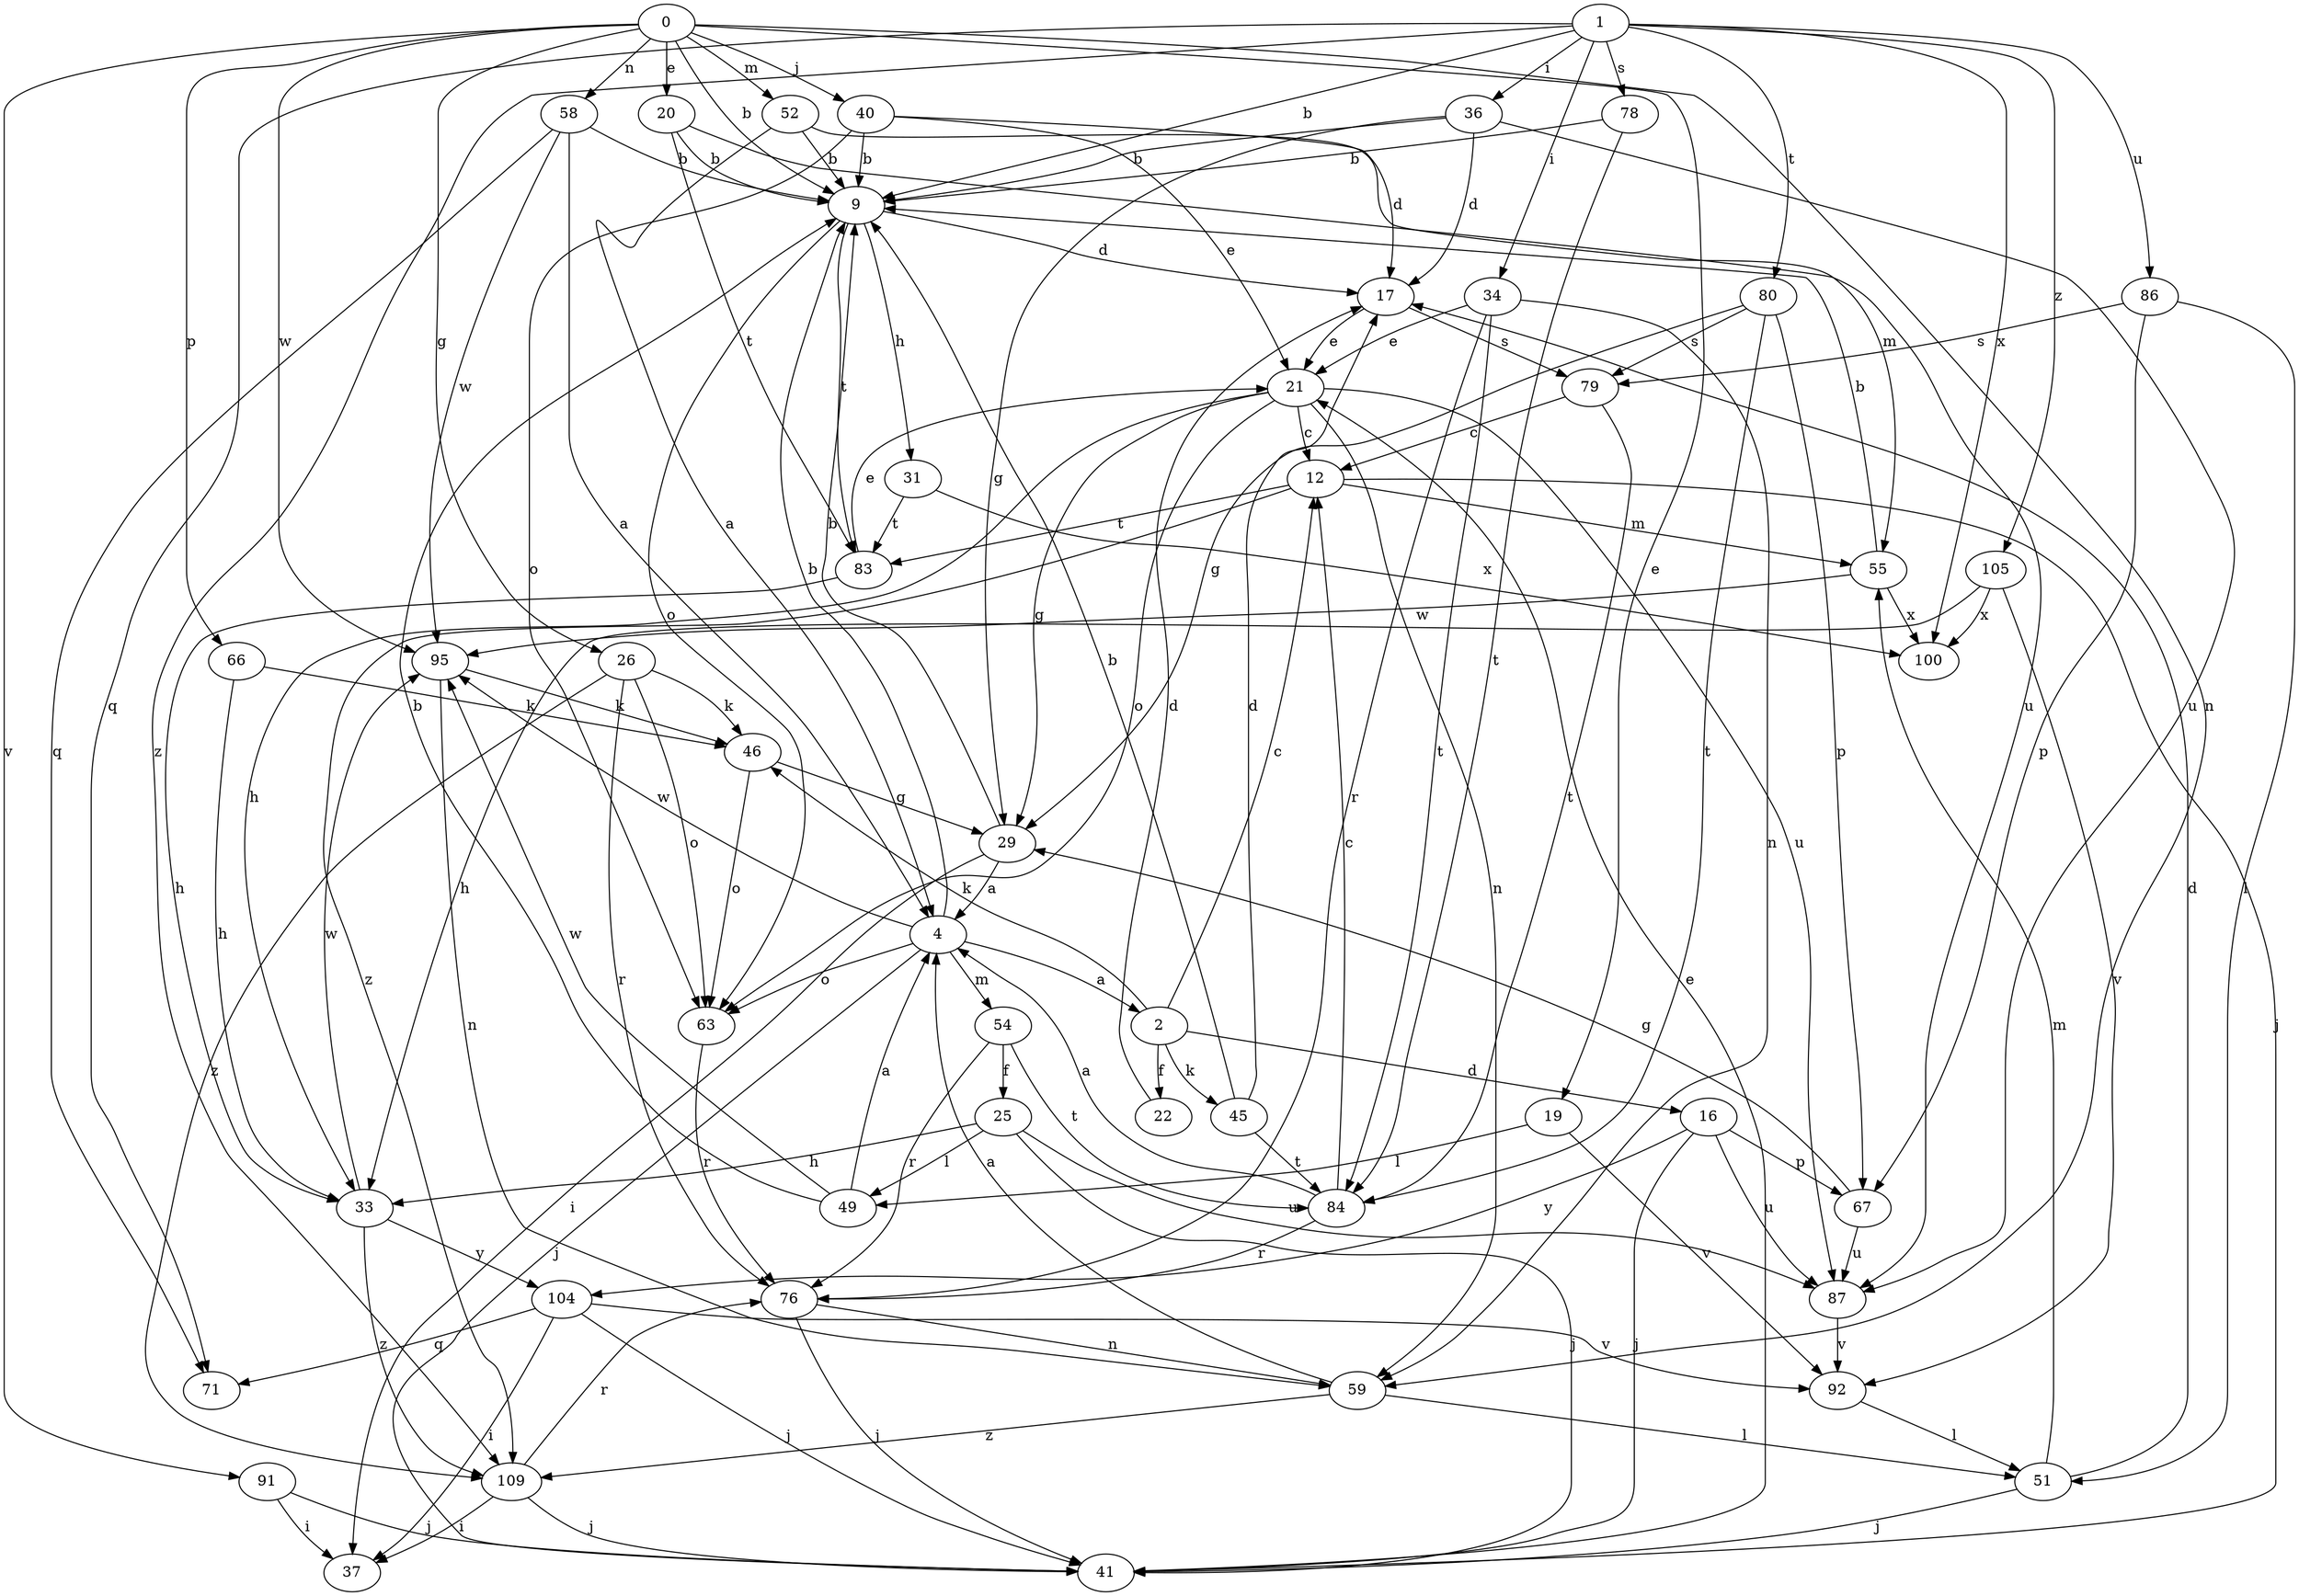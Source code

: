 strict digraph  {
0;
1;
2;
4;
9;
12;
16;
17;
19;
20;
21;
22;
25;
26;
29;
31;
33;
34;
36;
37;
40;
41;
45;
46;
49;
51;
52;
54;
55;
58;
59;
63;
66;
67;
71;
76;
78;
79;
80;
83;
84;
86;
87;
91;
92;
95;
100;
104;
105;
109;
0 -> 9  [label=b];
0 -> 19  [label=e];
0 -> 20  [label=e];
0 -> 26  [label=g];
0 -> 40  [label=j];
0 -> 52  [label=m];
0 -> 58  [label=n];
0 -> 59  [label=n];
0 -> 66  [label=p];
0 -> 91  [label=v];
0 -> 95  [label=w];
1 -> 9  [label=b];
1 -> 34  [label=i];
1 -> 36  [label=i];
1 -> 71  [label=q];
1 -> 78  [label=s];
1 -> 80  [label=t];
1 -> 86  [label=u];
1 -> 100  [label=x];
1 -> 105  [label=z];
1 -> 109  [label=z];
2 -> 12  [label=c];
2 -> 16  [label=d];
2 -> 22  [label=f];
2 -> 45  [label=k];
2 -> 46  [label=k];
4 -> 2  [label=a];
4 -> 9  [label=b];
4 -> 41  [label=j];
4 -> 54  [label=m];
4 -> 63  [label=o];
4 -> 95  [label=w];
9 -> 17  [label=d];
9 -> 31  [label=h];
9 -> 63  [label=o];
9 -> 83  [label=t];
12 -> 41  [label=j];
12 -> 55  [label=m];
12 -> 83  [label=t];
12 -> 109  [label=z];
16 -> 41  [label=j];
16 -> 67  [label=p];
16 -> 87  [label=u];
16 -> 104  [label=y];
17 -> 21  [label=e];
17 -> 79  [label=s];
19 -> 49  [label=l];
19 -> 92  [label=v];
20 -> 9  [label=b];
20 -> 83  [label=t];
20 -> 87  [label=u];
21 -> 12  [label=c];
21 -> 29  [label=g];
21 -> 33  [label=h];
21 -> 59  [label=n];
21 -> 63  [label=o];
21 -> 87  [label=u];
22 -> 17  [label=d];
25 -> 33  [label=h];
25 -> 41  [label=j];
25 -> 49  [label=l];
25 -> 87  [label=u];
26 -> 46  [label=k];
26 -> 63  [label=o];
26 -> 76  [label=r];
26 -> 109  [label=z];
29 -> 4  [label=a];
29 -> 9  [label=b];
29 -> 37  [label=i];
31 -> 83  [label=t];
31 -> 100  [label=x];
33 -> 95  [label=w];
33 -> 104  [label=y];
33 -> 109  [label=z];
34 -> 21  [label=e];
34 -> 59  [label=n];
34 -> 76  [label=r];
34 -> 84  [label=t];
36 -> 9  [label=b];
36 -> 17  [label=d];
36 -> 29  [label=g];
36 -> 87  [label=u];
40 -> 9  [label=b];
40 -> 17  [label=d];
40 -> 21  [label=e];
40 -> 63  [label=o];
41 -> 21  [label=e];
45 -> 9  [label=b];
45 -> 17  [label=d];
45 -> 84  [label=t];
46 -> 29  [label=g];
46 -> 63  [label=o];
49 -> 4  [label=a];
49 -> 9  [label=b];
49 -> 95  [label=w];
51 -> 17  [label=d];
51 -> 41  [label=j];
51 -> 55  [label=m];
52 -> 4  [label=a];
52 -> 9  [label=b];
52 -> 55  [label=m];
54 -> 25  [label=f];
54 -> 76  [label=r];
54 -> 84  [label=t];
55 -> 9  [label=b];
55 -> 95  [label=w];
55 -> 100  [label=x];
58 -> 4  [label=a];
58 -> 9  [label=b];
58 -> 71  [label=q];
58 -> 95  [label=w];
59 -> 4  [label=a];
59 -> 51  [label=l];
59 -> 109  [label=z];
63 -> 76  [label=r];
66 -> 33  [label=h];
66 -> 46  [label=k];
67 -> 29  [label=g];
67 -> 87  [label=u];
76 -> 41  [label=j];
76 -> 59  [label=n];
78 -> 9  [label=b];
78 -> 84  [label=t];
79 -> 12  [label=c];
79 -> 84  [label=t];
80 -> 29  [label=g];
80 -> 67  [label=p];
80 -> 79  [label=s];
80 -> 84  [label=t];
83 -> 21  [label=e];
83 -> 33  [label=h];
84 -> 4  [label=a];
84 -> 12  [label=c];
84 -> 76  [label=r];
86 -> 51  [label=l];
86 -> 67  [label=p];
86 -> 79  [label=s];
87 -> 92  [label=v];
91 -> 37  [label=i];
91 -> 41  [label=j];
92 -> 51  [label=l];
95 -> 46  [label=k];
95 -> 59  [label=n];
104 -> 37  [label=i];
104 -> 41  [label=j];
104 -> 71  [label=q];
104 -> 92  [label=v];
105 -> 33  [label=h];
105 -> 92  [label=v];
105 -> 100  [label=x];
109 -> 37  [label=i];
109 -> 41  [label=j];
109 -> 76  [label=r];
}

